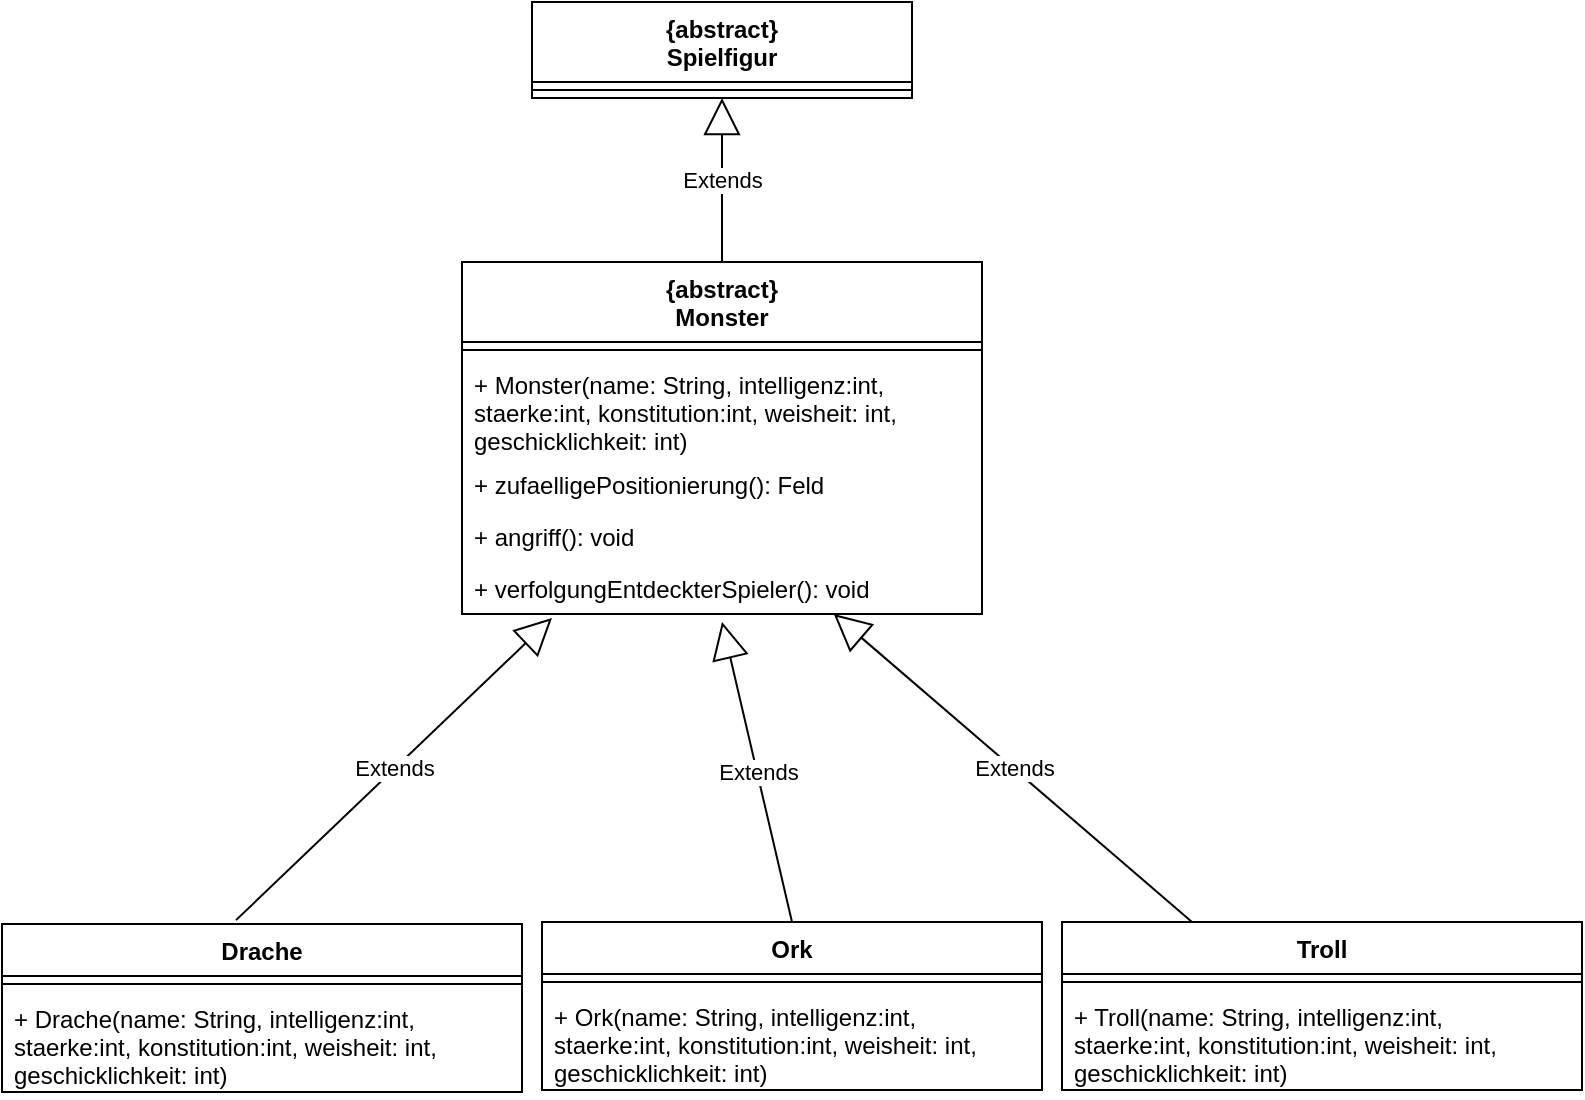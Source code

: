 <mxfile version="20.8.23" type="device"><diagram name="Seite-1" id="ubBFvlkTfwHfE9mDzJR4"><mxGraphModel dx="1387" dy="766" grid="1" gridSize="10" guides="1" tooltips="1" connect="1" arrows="1" fold="1" page="1" pageScale="1" pageWidth="827" pageHeight="1169" math="0" shadow="0"><root><mxCell id="0"/><mxCell id="1" parent="0"/><mxCell id="UDXPyCx6NqShfPf3lWcM-5" value="{abstract}&#10;Monster" style="swimlane;fontStyle=1;align=center;verticalAlign=top;childLayout=stackLayout;horizontal=1;startSize=40;horizontalStack=0;resizeParent=1;resizeParentMax=0;resizeLast=0;collapsible=1;marginBottom=0;" vertex="1" parent="1"><mxGeometry x="260" y="170" width="260" height="176" as="geometry"/></mxCell><mxCell id="UDXPyCx6NqShfPf3lWcM-7" value="" style="line;strokeWidth=1;fillColor=none;align=left;verticalAlign=middle;spacingTop=-1;spacingLeft=3;spacingRight=3;rotatable=0;labelPosition=right;points=[];portConstraint=eastwest;strokeColor=inherit;" vertex="1" parent="UDXPyCx6NqShfPf3lWcM-5"><mxGeometry y="40" width="260" height="8" as="geometry"/></mxCell><mxCell id="UDXPyCx6NqShfPf3lWcM-8" value="+ Monster(name: String, intelligenz:int,&#10;staerke:int, konstitution:int, weisheit: int,&#10;geschicklichkeit: int)" style="text;strokeColor=none;fillColor=none;align=left;verticalAlign=top;spacingLeft=4;spacingRight=4;overflow=hidden;rotatable=0;points=[[0,0.5],[1,0.5]];portConstraint=eastwest;" vertex="1" parent="UDXPyCx6NqShfPf3lWcM-5"><mxGeometry y="48" width="260" height="50" as="geometry"/></mxCell><mxCell id="UDXPyCx6NqShfPf3lWcM-18" value="+ zufaelligePositionierung(): Feld" style="text;strokeColor=none;fillColor=none;align=left;verticalAlign=top;spacingLeft=4;spacingRight=4;overflow=hidden;rotatable=0;points=[[0,0.5],[1,0.5]];portConstraint=eastwest;" vertex="1" parent="UDXPyCx6NqShfPf3lWcM-5"><mxGeometry y="98" width="260" height="26" as="geometry"/></mxCell><mxCell id="UDXPyCx6NqShfPf3lWcM-19" value="+ angriff(): void" style="text;strokeColor=none;fillColor=none;align=left;verticalAlign=top;spacingLeft=4;spacingRight=4;overflow=hidden;rotatable=0;points=[[0,0.5],[1,0.5]];portConstraint=eastwest;" vertex="1" parent="UDXPyCx6NqShfPf3lWcM-5"><mxGeometry y="124" width="260" height="26" as="geometry"/></mxCell><mxCell id="UDXPyCx6NqShfPf3lWcM-21" value="+ verfolgungEntdeckterSpieler(): void" style="text;strokeColor=none;fillColor=none;align=left;verticalAlign=top;spacingLeft=4;spacingRight=4;overflow=hidden;rotatable=0;points=[[0,0.5],[1,0.5]];portConstraint=eastwest;" vertex="1" parent="UDXPyCx6NqShfPf3lWcM-5"><mxGeometry y="150" width="260" height="26" as="geometry"/></mxCell><mxCell id="UDXPyCx6NqShfPf3lWcM-13" value="{abstract}&#10;Spielfigur" style="swimlane;fontStyle=1;align=center;verticalAlign=top;childLayout=stackLayout;horizontal=1;startSize=40;horizontalStack=0;resizeParent=1;resizeParentMax=0;resizeLast=0;collapsible=1;marginBottom=0;" vertex="1" parent="1"><mxGeometry x="295" y="40" width="190" height="48" as="geometry"/></mxCell><mxCell id="UDXPyCx6NqShfPf3lWcM-15" value="" style="line;strokeWidth=1;fillColor=none;align=left;verticalAlign=middle;spacingTop=-1;spacingLeft=3;spacingRight=3;rotatable=0;labelPosition=right;points=[];portConstraint=eastwest;strokeColor=inherit;" vertex="1" parent="UDXPyCx6NqShfPf3lWcM-13"><mxGeometry y="40" width="190" height="8" as="geometry"/></mxCell><mxCell id="UDXPyCx6NqShfPf3lWcM-17" value="Extends" style="endArrow=block;endSize=16;endFill=0;html=1;rounded=0;exitX=0.5;exitY=0;exitDx=0;exitDy=0;entryX=0.5;entryY=1;entryDx=0;entryDy=0;" edge="1" parent="1" source="UDXPyCx6NqShfPf3lWcM-5" target="UDXPyCx6NqShfPf3lWcM-13"><mxGeometry width="160" relative="1" as="geometry"><mxPoint x="160" y="260" as="sourcePoint"/><mxPoint x="210" y="110" as="targetPoint"/></mxGeometry></mxCell><mxCell id="UDXPyCx6NqShfPf3lWcM-23" value="Drache" style="swimlane;fontStyle=1;align=center;verticalAlign=top;childLayout=stackLayout;horizontal=1;startSize=26;horizontalStack=0;resizeParent=1;resizeParentMax=0;resizeLast=0;collapsible=1;marginBottom=0;" vertex="1" parent="1"><mxGeometry x="30" y="501" width="260" height="84" as="geometry"/></mxCell><mxCell id="UDXPyCx6NqShfPf3lWcM-25" value="" style="line;strokeWidth=1;fillColor=none;align=left;verticalAlign=middle;spacingTop=-1;spacingLeft=3;spacingRight=3;rotatable=0;labelPosition=right;points=[];portConstraint=eastwest;strokeColor=inherit;" vertex="1" parent="UDXPyCx6NqShfPf3lWcM-23"><mxGeometry y="26" width="260" height="8" as="geometry"/></mxCell><mxCell id="UDXPyCx6NqShfPf3lWcM-38" value="+ Drache(name: String, intelligenz:int,&#10;staerke:int, konstitution:int, weisheit: int,&#10;geschicklichkeit: int)" style="text;strokeColor=none;fillColor=none;align=left;verticalAlign=top;spacingLeft=4;spacingRight=4;overflow=hidden;rotatable=0;points=[[0,0.5],[1,0.5]];portConstraint=eastwest;" vertex="1" parent="UDXPyCx6NqShfPf3lWcM-23"><mxGeometry y="34" width="260" height="50" as="geometry"/></mxCell><mxCell id="UDXPyCx6NqShfPf3lWcM-27" value="Ork" style="swimlane;fontStyle=1;align=center;verticalAlign=top;childLayout=stackLayout;horizontal=1;startSize=26;horizontalStack=0;resizeParent=1;resizeParentMax=0;resizeLast=0;collapsible=1;marginBottom=0;" vertex="1" parent="1"><mxGeometry x="300" y="500" width="250" height="84" as="geometry"/></mxCell><mxCell id="UDXPyCx6NqShfPf3lWcM-29" value="" style="line;strokeWidth=1;fillColor=none;align=left;verticalAlign=middle;spacingTop=-1;spacingLeft=3;spacingRight=3;rotatable=0;labelPosition=right;points=[];portConstraint=eastwest;strokeColor=inherit;" vertex="1" parent="UDXPyCx6NqShfPf3lWcM-27"><mxGeometry y="26" width="250" height="8" as="geometry"/></mxCell><mxCell id="UDXPyCx6NqShfPf3lWcM-39" value="+ Ork(name: String, intelligenz:int,&#10;staerke:int, konstitution:int, weisheit: int,&#10;geschicklichkeit: int)" style="text;strokeColor=none;fillColor=none;align=left;verticalAlign=top;spacingLeft=4;spacingRight=4;overflow=hidden;rotatable=0;points=[[0,0.5],[1,0.5]];portConstraint=eastwest;" vertex="1" parent="UDXPyCx6NqShfPf3lWcM-27"><mxGeometry y="34" width="250" height="50" as="geometry"/></mxCell><mxCell id="UDXPyCx6NqShfPf3lWcM-31" value="Troll" style="swimlane;fontStyle=1;align=center;verticalAlign=top;childLayout=stackLayout;horizontal=1;startSize=26;horizontalStack=0;resizeParent=1;resizeParentMax=0;resizeLast=0;collapsible=1;marginBottom=0;" vertex="1" parent="1"><mxGeometry x="560" y="500" width="260" height="84" as="geometry"/></mxCell><mxCell id="UDXPyCx6NqShfPf3lWcM-33" value="" style="line;strokeWidth=1;fillColor=none;align=left;verticalAlign=middle;spacingTop=-1;spacingLeft=3;spacingRight=3;rotatable=0;labelPosition=right;points=[];portConstraint=eastwest;strokeColor=inherit;" vertex="1" parent="UDXPyCx6NqShfPf3lWcM-31"><mxGeometry y="26" width="260" height="8" as="geometry"/></mxCell><mxCell id="UDXPyCx6NqShfPf3lWcM-40" value="+ Troll(name: String, intelligenz:int,&#10;staerke:int, konstitution:int, weisheit: int,&#10;geschicklichkeit: int)" style="text;strokeColor=none;fillColor=none;align=left;verticalAlign=top;spacingLeft=4;spacingRight=4;overflow=hidden;rotatable=0;points=[[0,0.5],[1,0.5]];portConstraint=eastwest;" vertex="1" parent="UDXPyCx6NqShfPf3lWcM-31"><mxGeometry y="34" width="260" height="50" as="geometry"/></mxCell><mxCell id="UDXPyCx6NqShfPf3lWcM-35" value="Extends" style="endArrow=block;endSize=16;endFill=0;html=1;rounded=0;exitX=0.45;exitY=-0.023;exitDx=0;exitDy=0;exitPerimeter=0;entryX=0.173;entryY=1.077;entryDx=0;entryDy=0;entryPerimeter=0;" edge="1" parent="1" source="UDXPyCx6NqShfPf3lWcM-23" target="UDXPyCx6NqShfPf3lWcM-21"><mxGeometry width="160" relative="1" as="geometry"><mxPoint x="300" y="180" as="sourcePoint"/><mxPoint x="220" y="120" as="targetPoint"/></mxGeometry></mxCell><mxCell id="UDXPyCx6NqShfPf3lWcM-36" value="Extends" style="endArrow=block;endSize=16;endFill=0;html=1;rounded=0;exitX=0.5;exitY=0;exitDx=0;exitDy=0;entryX=0.5;entryY=1.154;entryDx=0;entryDy=0;entryPerimeter=0;" edge="1" parent="1" source="UDXPyCx6NqShfPf3lWcM-27" target="UDXPyCx6NqShfPf3lWcM-21"><mxGeometry width="160" relative="1" as="geometry"><mxPoint x="310" y="190" as="sourcePoint"/><mxPoint x="230" y="130" as="targetPoint"/></mxGeometry></mxCell><mxCell id="UDXPyCx6NqShfPf3lWcM-37" value="Extends" style="endArrow=block;endSize=16;endFill=0;html=1;rounded=0;exitX=0.25;exitY=0;exitDx=0;exitDy=0;entryX=0.715;entryY=1;entryDx=0;entryDy=0;entryPerimeter=0;" edge="1" parent="1" source="UDXPyCx6NqShfPf3lWcM-31" target="UDXPyCx6NqShfPf3lWcM-21"><mxGeometry width="160" relative="1" as="geometry"><mxPoint x="320" y="200" as="sourcePoint"/><mxPoint x="240" y="140" as="targetPoint"/></mxGeometry></mxCell></root></mxGraphModel></diagram></mxfile>